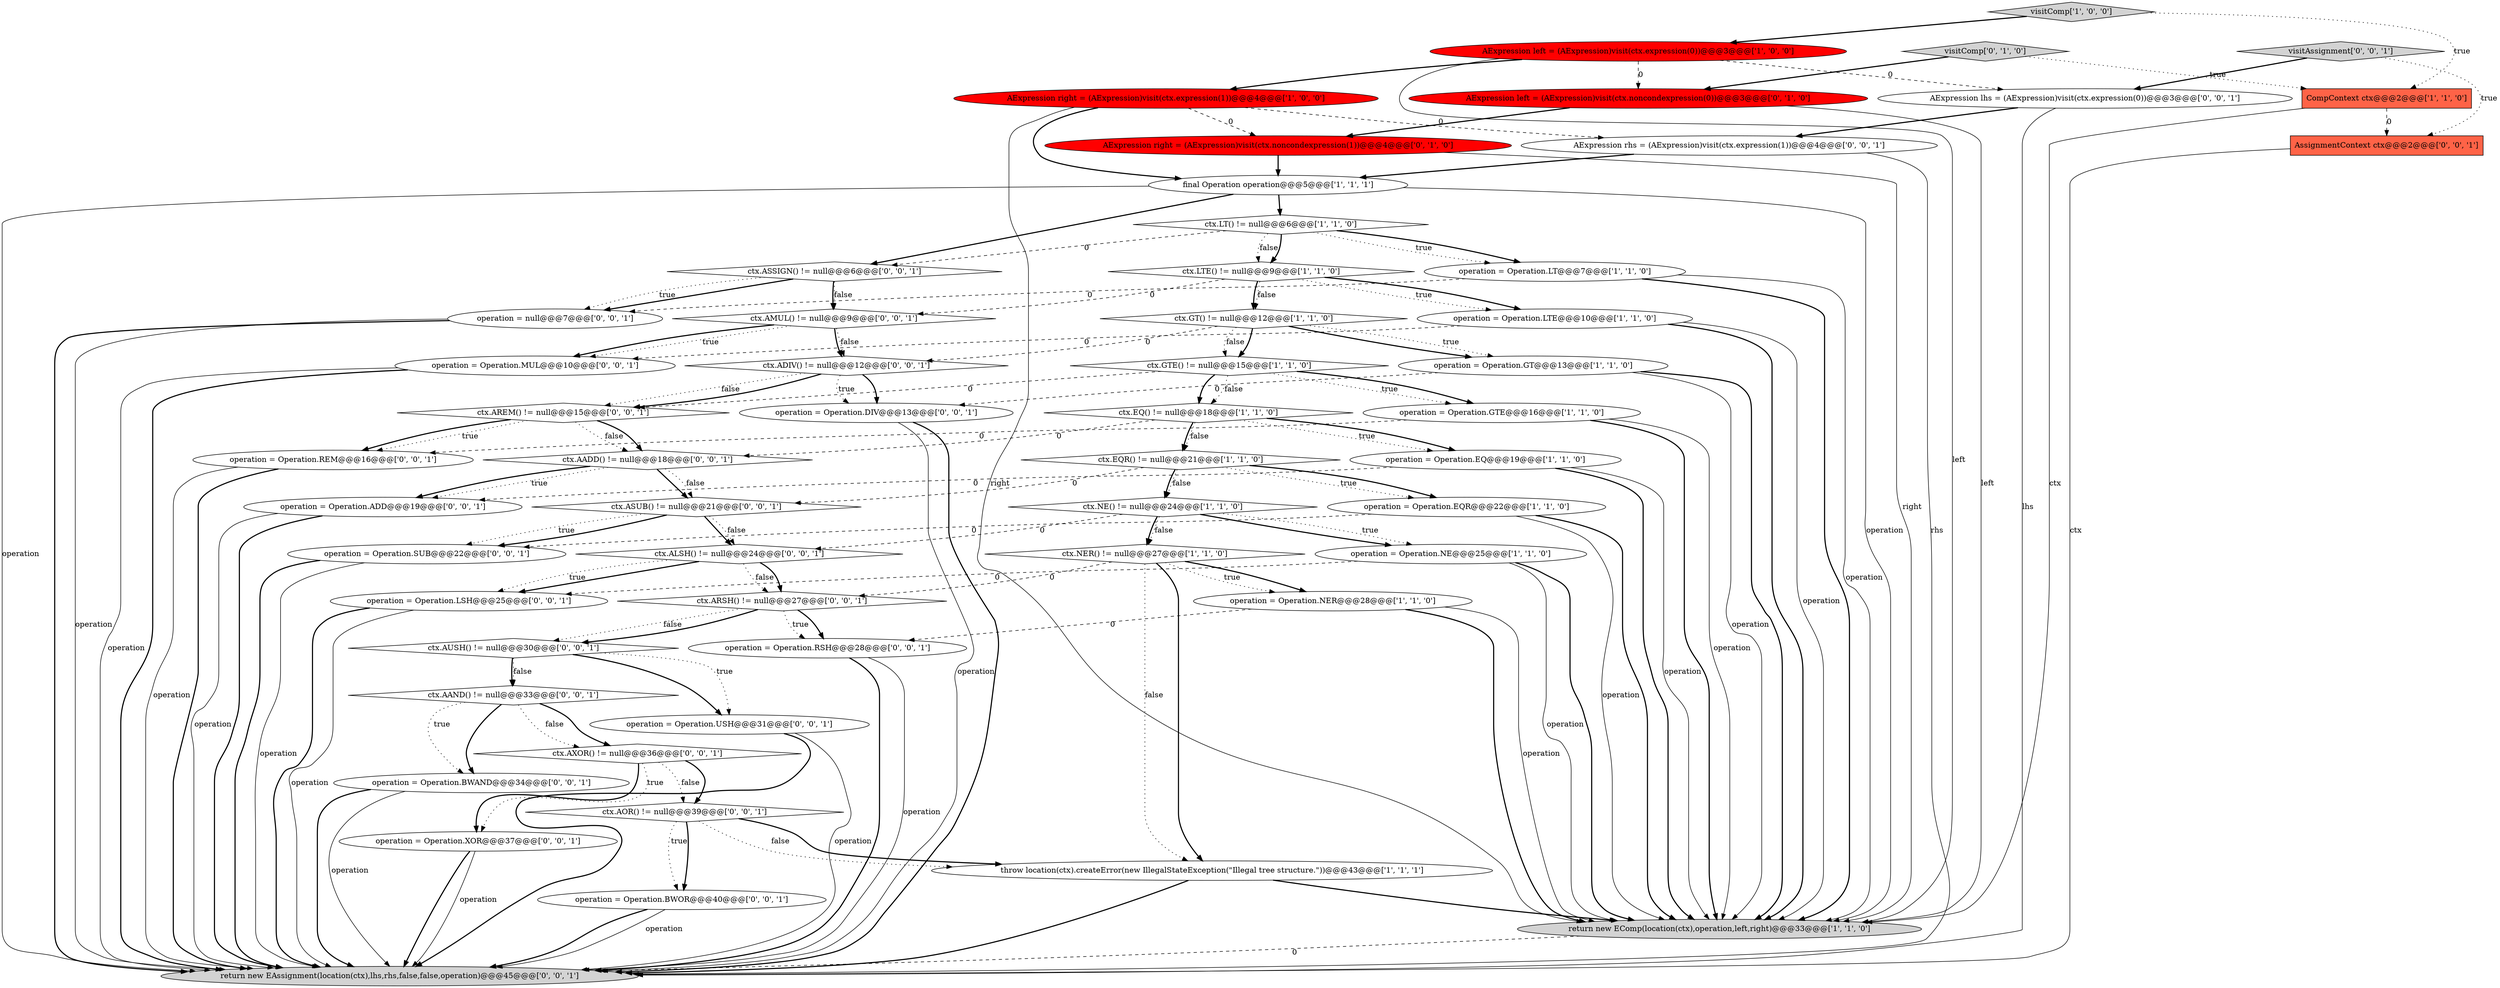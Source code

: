 digraph {
2 [style = filled, label = "return new EComp(location(ctx),operation,left,right)@@@33@@@['1', '1', '0']", fillcolor = lightgray, shape = ellipse image = "AAA0AAABBB1BBB"];
54 [style = filled, label = "visitAssignment['0', '0', '1']", fillcolor = lightgray, shape = diamond image = "AAA0AAABBB3BBB"];
24 [style = filled, label = "AExpression right = (AExpression)visit(ctx.noncondexpression(1))@@@4@@@['0', '1', '0']", fillcolor = red, shape = ellipse image = "AAA1AAABBB2BBB"];
50 [style = filled, label = "ctx.ARSH() != null@@@27@@@['0', '0', '1']", fillcolor = white, shape = diamond image = "AAA0AAABBB3BBB"];
46 [style = filled, label = "ctx.AOR() != null@@@39@@@['0', '0', '1']", fillcolor = white, shape = diamond image = "AAA0AAABBB3BBB"];
53 [style = filled, label = "ctx.ASUB() != null@@@21@@@['0', '0', '1']", fillcolor = white, shape = diamond image = "AAA0AAABBB3BBB"];
38 [style = filled, label = "operation = Operation.REM@@@16@@@['0', '0', '1']", fillcolor = white, shape = ellipse image = "AAA0AAABBB3BBB"];
6 [style = filled, label = "ctx.NER() != null@@@27@@@['1', '1', '0']", fillcolor = white, shape = diamond image = "AAA0AAABBB1BBB"];
9 [style = filled, label = "operation = Operation.EQ@@@19@@@['1', '1', '0']", fillcolor = white, shape = ellipse image = "AAA0AAABBB1BBB"];
41 [style = filled, label = "operation = Operation.SUB@@@22@@@['0', '0', '1']", fillcolor = white, shape = ellipse image = "AAA0AAABBB3BBB"];
33 [style = filled, label = "AExpression rhs = (AExpression)visit(ctx.expression(1))@@@4@@@['0', '0', '1']", fillcolor = white, shape = ellipse image = "AAA0AAABBB3BBB"];
49 [style = filled, label = "operation = Operation.RSH@@@28@@@['0', '0', '1']", fillcolor = white, shape = ellipse image = "AAA0AAABBB3BBB"];
26 [style = filled, label = "operation = Operation.ADD@@@19@@@['0', '0', '1']", fillcolor = white, shape = ellipse image = "AAA0AAABBB3BBB"];
21 [style = filled, label = "ctx.NE() != null@@@24@@@['1', '1', '0']", fillcolor = white, shape = diamond image = "AAA0AAABBB1BBB"];
39 [style = filled, label = "ctx.AAND() != null@@@33@@@['0', '0', '1']", fillcolor = white, shape = diamond image = "AAA0AAABBB3BBB"];
34 [style = filled, label = "ctx.AREM() != null@@@15@@@['0', '0', '1']", fillcolor = white, shape = diamond image = "AAA0AAABBB3BBB"];
1 [style = filled, label = "ctx.LT() != null@@@6@@@['1', '1', '0']", fillcolor = white, shape = diamond image = "AAA0AAABBB1BBB"];
28 [style = filled, label = "AExpression lhs = (AExpression)visit(ctx.expression(0))@@@3@@@['0', '0', '1']", fillcolor = white, shape = ellipse image = "AAA0AAABBB3BBB"];
12 [style = filled, label = "operation = Operation.GTE@@@16@@@['1', '1', '0']", fillcolor = white, shape = ellipse image = "AAA0AAABBB1BBB"];
30 [style = filled, label = "operation = Operation.USH@@@31@@@['0', '0', '1']", fillcolor = white, shape = ellipse image = "AAA0AAABBB3BBB"];
16 [style = filled, label = "ctx.EQ() != null@@@18@@@['1', '1', '0']", fillcolor = white, shape = diamond image = "AAA0AAABBB1BBB"];
44 [style = filled, label = "operation = Operation.XOR@@@37@@@['0', '0', '1']", fillcolor = white, shape = ellipse image = "AAA0AAABBB3BBB"];
13 [style = filled, label = "visitComp['1', '0', '0']", fillcolor = lightgray, shape = diamond image = "AAA0AAABBB1BBB"];
17 [style = filled, label = "ctx.EQR() != null@@@21@@@['1', '1', '0']", fillcolor = white, shape = diamond image = "AAA0AAABBB1BBB"];
4 [style = filled, label = "operation = Operation.GT@@@13@@@['1', '1', '0']", fillcolor = white, shape = ellipse image = "AAA0AAABBB1BBB"];
0 [style = filled, label = "ctx.GTE() != null@@@15@@@['1', '1', '0']", fillcolor = white, shape = diamond image = "AAA0AAABBB1BBB"];
25 [style = filled, label = "visitComp['0', '1', '0']", fillcolor = lightgray, shape = diamond image = "AAA0AAABBB2BBB"];
37 [style = filled, label = "ctx.ADIV() != null@@@12@@@['0', '0', '1']", fillcolor = white, shape = diamond image = "AAA0AAABBB3BBB"];
35 [style = filled, label = "ctx.AUSH() != null@@@30@@@['0', '0', '1']", fillcolor = white, shape = diamond image = "AAA0AAABBB3BBB"];
5 [style = filled, label = "operation = Operation.NER@@@28@@@['1', '1', '0']", fillcolor = white, shape = ellipse image = "AAA0AAABBB1BBB"];
18 [style = filled, label = "CompContext ctx@@@2@@@['1', '1', '0']", fillcolor = tomato, shape = box image = "AAA0AAABBB1BBB"];
15 [style = filled, label = "ctx.GT() != null@@@12@@@['1', '1', '0']", fillcolor = white, shape = diamond image = "AAA0AAABBB1BBB"];
3 [style = filled, label = "operation = Operation.LTE@@@10@@@['1', '1', '0']", fillcolor = white, shape = ellipse image = "AAA0AAABBB1BBB"];
7 [style = filled, label = "ctx.LTE() != null@@@9@@@['1', '1', '0']", fillcolor = white, shape = diamond image = "AAA0AAABBB1BBB"];
51 [style = filled, label = "operation = null@@@7@@@['0', '0', '1']", fillcolor = white, shape = ellipse image = "AAA0AAABBB3BBB"];
14 [style = filled, label = "AExpression right = (AExpression)visit(ctx.expression(1))@@@4@@@['1', '0', '0']", fillcolor = red, shape = ellipse image = "AAA1AAABBB1BBB"];
22 [style = filled, label = "operation = Operation.EQR@@@22@@@['1', '1', '0']", fillcolor = white, shape = ellipse image = "AAA0AAABBB1BBB"];
8 [style = filled, label = "operation = Operation.NE@@@25@@@['1', '1', '0']", fillcolor = white, shape = ellipse image = "AAA0AAABBB1BBB"];
48 [style = filled, label = "ctx.ASSIGN() != null@@@6@@@['0', '0', '1']", fillcolor = white, shape = diamond image = "AAA0AAABBB3BBB"];
31 [style = filled, label = "AssignmentContext ctx@@@2@@@['0', '0', '1']", fillcolor = tomato, shape = box image = "AAA0AAABBB3BBB"];
11 [style = filled, label = "operation = Operation.LT@@@7@@@['1', '1', '0']", fillcolor = white, shape = ellipse image = "AAA0AAABBB1BBB"];
45 [style = filled, label = "ctx.AADD() != null@@@18@@@['0', '0', '1']", fillcolor = white, shape = diamond image = "AAA0AAABBB3BBB"];
27 [style = filled, label = "operation = Operation.BWAND@@@34@@@['0', '0', '1']", fillcolor = white, shape = ellipse image = "AAA0AAABBB3BBB"];
29 [style = filled, label = "ctx.ALSH() != null@@@24@@@['0', '0', '1']", fillcolor = white, shape = diamond image = "AAA0AAABBB3BBB"];
43 [style = filled, label = "ctx.AMUL() != null@@@9@@@['0', '0', '1']", fillcolor = white, shape = diamond image = "AAA0AAABBB3BBB"];
19 [style = filled, label = "final Operation operation@@@5@@@['1', '1', '1']", fillcolor = white, shape = ellipse image = "AAA0AAABBB1BBB"];
10 [style = filled, label = "AExpression left = (AExpression)visit(ctx.expression(0))@@@3@@@['1', '0', '0']", fillcolor = red, shape = ellipse image = "AAA1AAABBB1BBB"];
52 [style = filled, label = "operation = Operation.DIV@@@13@@@['0', '0', '1']", fillcolor = white, shape = ellipse image = "AAA0AAABBB3BBB"];
42 [style = filled, label = "operation = Operation.LSH@@@25@@@['0', '0', '1']", fillcolor = white, shape = ellipse image = "AAA0AAABBB3BBB"];
47 [style = filled, label = "operation = Operation.BWOR@@@40@@@['0', '0', '1']", fillcolor = white, shape = ellipse image = "AAA0AAABBB3BBB"];
36 [style = filled, label = "operation = Operation.MUL@@@10@@@['0', '0', '1']", fillcolor = white, shape = ellipse image = "AAA0AAABBB3BBB"];
40 [style = filled, label = "ctx.AXOR() != null@@@36@@@['0', '0', '1']", fillcolor = white, shape = diamond image = "AAA0AAABBB3BBB"];
32 [style = filled, label = "return new EAssignment(location(ctx),lhs,rhs,false,false,operation)@@@45@@@['0', '0', '1']", fillcolor = lightgray, shape = ellipse image = "AAA0AAABBB3BBB"];
23 [style = filled, label = "AExpression left = (AExpression)visit(ctx.noncondexpression(0))@@@3@@@['0', '1', '0']", fillcolor = red, shape = ellipse image = "AAA1AAABBB2BBB"];
20 [style = filled, label = "throw location(ctx).createError(new IllegalStateException(\"Illegal tree structure.\"))@@@43@@@['1', '1', '1']", fillcolor = white, shape = ellipse image = "AAA0AAABBB1BBB"];
35->39 [style = dotted, label="false"];
14->24 [style = dashed, label="0"];
12->38 [style = dashed, label="0"];
0->12 [style = dotted, label="true"];
19->32 [style = solid, label="operation"];
27->32 [style = bold, label=""];
16->9 [style = dotted, label="true"];
53->41 [style = dotted, label="true"];
26->32 [style = solid, label="operation"];
21->8 [style = dotted, label="true"];
2->32 [style = dashed, label="0"];
18->2 [style = solid, label="ctx"];
21->8 [style = bold, label=""];
10->28 [style = dashed, label="0"];
40->44 [style = dotted, label="true"];
51->32 [style = bold, label=""];
46->20 [style = dotted, label="false"];
25->18 [style = dotted, label="true"];
38->32 [style = solid, label="operation"];
54->31 [style = dotted, label="true"];
19->1 [style = bold, label=""];
12->2 [style = bold, label=""];
48->51 [style = bold, label=""];
45->53 [style = dotted, label="false"];
48->43 [style = dotted, label="false"];
17->53 [style = dashed, label="0"];
48->43 [style = bold, label=""];
6->50 [style = dashed, label="0"];
10->2 [style = solid, label="left"];
15->0 [style = bold, label=""];
53->41 [style = bold, label=""];
50->35 [style = dotted, label="false"];
0->34 [style = dashed, label="0"];
21->29 [style = dashed, label="0"];
17->21 [style = bold, label=""];
16->9 [style = bold, label=""];
22->41 [style = dashed, label="0"];
53->29 [style = bold, label=""];
52->32 [style = solid, label="operation"];
21->6 [style = dotted, label="false"];
37->34 [style = dotted, label="false"];
5->49 [style = dashed, label="0"];
28->32 [style = solid, label="lhs"];
51->32 [style = solid, label="operation"];
41->32 [style = bold, label=""];
24->19 [style = bold, label=""];
12->2 [style = solid, label="operation"];
26->32 [style = bold, label=""];
6->20 [style = dotted, label="false"];
24->2 [style = solid, label="right"];
1->7 [style = dotted, label="false"];
10->14 [style = bold, label=""];
9->2 [style = bold, label=""];
1->48 [style = dashed, label="0"];
8->2 [style = solid, label="operation"];
3->36 [style = dashed, label="0"];
29->50 [style = dotted, label="false"];
7->43 [style = dashed, label="0"];
4->2 [style = bold, label=""];
16->17 [style = bold, label=""];
40->46 [style = dotted, label="false"];
23->2 [style = solid, label="left"];
14->33 [style = dashed, label="0"];
50->49 [style = bold, label=""];
35->30 [style = dotted, label="true"];
1->11 [style = bold, label=""];
38->32 [style = bold, label=""];
34->38 [style = dotted, label="true"];
49->32 [style = bold, label=""];
8->42 [style = dashed, label="0"];
0->16 [style = dotted, label="false"];
44->32 [style = solid, label="operation"];
39->27 [style = dotted, label="true"];
15->0 [style = dotted, label="false"];
3->2 [style = bold, label=""];
44->32 [style = bold, label=""];
22->2 [style = solid, label="operation"];
16->45 [style = dashed, label="0"];
9->2 [style = solid, label="operation"];
42->32 [style = bold, label=""];
46->20 [style = bold, label=""];
37->52 [style = dotted, label="true"];
34->45 [style = dotted, label="false"];
4->52 [style = dashed, label="0"];
34->38 [style = bold, label=""];
5->2 [style = solid, label="operation"];
7->15 [style = dotted, label="false"];
18->31 [style = dashed, label="0"];
16->17 [style = dotted, label="false"];
11->2 [style = solid, label="operation"];
11->51 [style = dashed, label="0"];
50->49 [style = dotted, label="true"];
13->10 [style = bold, label=""];
0->16 [style = bold, label=""];
13->18 [style = dotted, label="true"];
22->2 [style = bold, label=""];
0->12 [style = bold, label=""];
46->47 [style = dotted, label="true"];
35->39 [style = bold, label=""];
49->32 [style = solid, label="operation"];
43->36 [style = bold, label=""];
42->32 [style = solid, label="operation"];
14->19 [style = bold, label=""];
30->32 [style = bold, label=""];
39->40 [style = dotted, label="false"];
45->53 [style = bold, label=""];
1->7 [style = bold, label=""];
3->2 [style = solid, label="operation"];
6->20 [style = bold, label=""];
6->5 [style = bold, label=""];
47->32 [style = bold, label=""];
19->2 [style = solid, label="operation"];
8->2 [style = bold, label=""];
29->50 [style = bold, label=""];
39->40 [style = bold, label=""];
29->42 [style = bold, label=""];
31->32 [style = solid, label="ctx"];
9->26 [style = dashed, label="0"];
45->26 [style = dotted, label="true"];
7->15 [style = bold, label=""];
17->22 [style = dotted, label="true"];
37->52 [style = bold, label=""];
50->35 [style = bold, label=""];
33->19 [style = bold, label=""];
36->32 [style = solid, label="operation"];
54->28 [style = bold, label=""];
35->30 [style = bold, label=""];
4->2 [style = solid, label="operation"];
43->36 [style = dotted, label="true"];
10->23 [style = dashed, label="0"];
40->44 [style = bold, label=""];
14->2 [style = solid, label="right"];
27->32 [style = solid, label="operation"];
19->48 [style = bold, label=""];
21->6 [style = bold, label=""];
25->23 [style = bold, label=""];
15->37 [style = dashed, label="0"];
53->29 [style = dotted, label="false"];
34->45 [style = bold, label=""];
1->11 [style = dotted, label="true"];
20->32 [style = bold, label=""];
36->32 [style = bold, label=""];
47->32 [style = solid, label="operation"];
48->51 [style = dotted, label="true"];
43->37 [style = bold, label=""];
30->32 [style = solid, label="operation"];
39->27 [style = bold, label=""];
17->22 [style = bold, label=""];
46->47 [style = bold, label=""];
11->2 [style = bold, label=""];
7->3 [style = bold, label=""];
15->4 [style = dotted, label="true"];
20->2 [style = bold, label=""];
40->46 [style = bold, label=""];
5->2 [style = bold, label=""];
23->24 [style = bold, label=""];
28->33 [style = bold, label=""];
52->32 [style = bold, label=""];
17->21 [style = dotted, label="false"];
41->32 [style = solid, label="operation"];
7->3 [style = dotted, label="true"];
37->34 [style = bold, label=""];
15->4 [style = bold, label=""];
29->42 [style = dotted, label="true"];
33->32 [style = solid, label="rhs"];
43->37 [style = dotted, label="false"];
45->26 [style = bold, label=""];
6->5 [style = dotted, label="true"];
}
